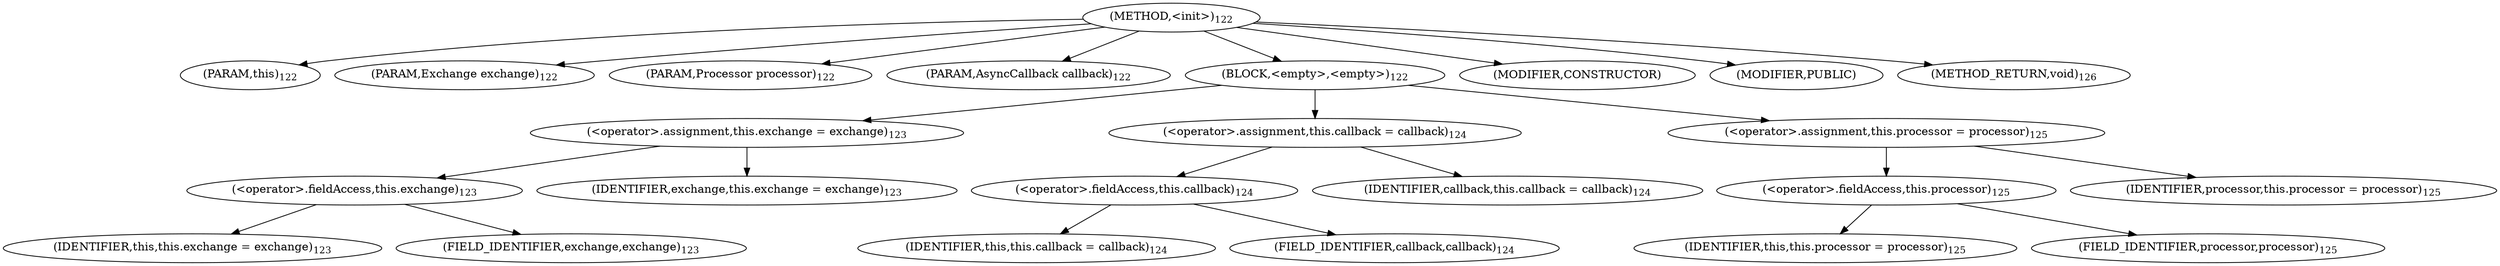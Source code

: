 digraph "&lt;init&gt;" {  
"265" [label = <(METHOD,&lt;init&gt;)<SUB>122</SUB>> ]
"36" [label = <(PARAM,this)<SUB>122</SUB>> ]
"266" [label = <(PARAM,Exchange exchange)<SUB>122</SUB>> ]
"267" [label = <(PARAM,Processor processor)<SUB>122</SUB>> ]
"268" [label = <(PARAM,AsyncCallback callback)<SUB>122</SUB>> ]
"269" [label = <(BLOCK,&lt;empty&gt;,&lt;empty&gt;)<SUB>122</SUB>> ]
"270" [label = <(&lt;operator&gt;.assignment,this.exchange = exchange)<SUB>123</SUB>> ]
"271" [label = <(&lt;operator&gt;.fieldAccess,this.exchange)<SUB>123</SUB>> ]
"35" [label = <(IDENTIFIER,this,this.exchange = exchange)<SUB>123</SUB>> ]
"272" [label = <(FIELD_IDENTIFIER,exchange,exchange)<SUB>123</SUB>> ]
"273" [label = <(IDENTIFIER,exchange,this.exchange = exchange)<SUB>123</SUB>> ]
"274" [label = <(&lt;operator&gt;.assignment,this.callback = callback)<SUB>124</SUB>> ]
"275" [label = <(&lt;operator&gt;.fieldAccess,this.callback)<SUB>124</SUB>> ]
"37" [label = <(IDENTIFIER,this,this.callback = callback)<SUB>124</SUB>> ]
"276" [label = <(FIELD_IDENTIFIER,callback,callback)<SUB>124</SUB>> ]
"277" [label = <(IDENTIFIER,callback,this.callback = callback)<SUB>124</SUB>> ]
"278" [label = <(&lt;operator&gt;.assignment,this.processor = processor)<SUB>125</SUB>> ]
"279" [label = <(&lt;operator&gt;.fieldAccess,this.processor)<SUB>125</SUB>> ]
"38" [label = <(IDENTIFIER,this,this.processor = processor)<SUB>125</SUB>> ]
"280" [label = <(FIELD_IDENTIFIER,processor,processor)<SUB>125</SUB>> ]
"281" [label = <(IDENTIFIER,processor,this.processor = processor)<SUB>125</SUB>> ]
"282" [label = <(MODIFIER,CONSTRUCTOR)> ]
"283" [label = <(MODIFIER,PUBLIC)> ]
"284" [label = <(METHOD_RETURN,void)<SUB>126</SUB>> ]
  "265" -> "36" 
  "265" -> "266" 
  "265" -> "267" 
  "265" -> "268" 
  "265" -> "269" 
  "265" -> "282" 
  "265" -> "283" 
  "265" -> "284" 
  "269" -> "270" 
  "269" -> "274" 
  "269" -> "278" 
  "270" -> "271" 
  "270" -> "273" 
  "271" -> "35" 
  "271" -> "272" 
  "274" -> "275" 
  "274" -> "277" 
  "275" -> "37" 
  "275" -> "276" 
  "278" -> "279" 
  "278" -> "281" 
  "279" -> "38" 
  "279" -> "280" 
}
